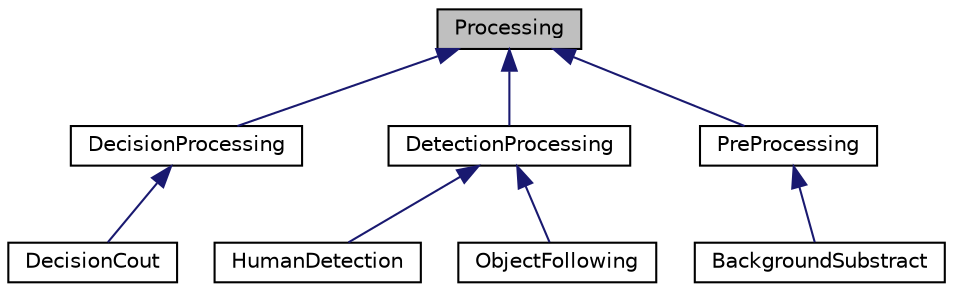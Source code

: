 digraph "Processing"
{
  edge [fontname="Helvetica",fontsize="10",labelfontname="Helvetica",labelfontsize="10"];
  node [fontname="Helvetica",fontsize="10",shape=record];
  Node1 [label="Processing",height=0.2,width=0.4,color="black", fillcolor="grey75", style="filled" fontcolor="black"];
  Node1 -> Node2 [dir="back",color="midnightblue",fontsize="10",style="solid",fontname="Helvetica"];
  Node2 [label="DecisionProcessing",height=0.2,width=0.4,color="black", fillcolor="white", style="filled",URL="$class_decision_processing.html"];
  Node2 -> Node3 [dir="back",color="midnightblue",fontsize="10",style="solid",fontname="Helvetica"];
  Node3 [label="DecisionCout",height=0.2,width=0.4,color="black", fillcolor="white", style="filled",URL="$class_decision_cout.html"];
  Node1 -> Node4 [dir="back",color="midnightblue",fontsize="10",style="solid",fontname="Helvetica"];
  Node4 [label="DetectionProcessing",height=0.2,width=0.4,color="black", fillcolor="white", style="filled",URL="$class_detection_processing.html"];
  Node4 -> Node5 [dir="back",color="midnightblue",fontsize="10",style="solid",fontname="Helvetica"];
  Node5 [label="HumanDetection",height=0.2,width=0.4,color="black", fillcolor="white", style="filled",URL="$class_human_detection.html"];
  Node4 -> Node6 [dir="back",color="midnightblue",fontsize="10",style="solid",fontname="Helvetica"];
  Node6 [label="ObjectFollowing",height=0.2,width=0.4,color="black", fillcolor="white", style="filled",URL="$class_object_following.html"];
  Node1 -> Node7 [dir="back",color="midnightblue",fontsize="10",style="solid",fontname="Helvetica"];
  Node7 [label="PreProcessing",height=0.2,width=0.4,color="black", fillcolor="white", style="filled",URL="$class_pre_processing.html"];
  Node7 -> Node8 [dir="back",color="midnightblue",fontsize="10",style="solid",fontname="Helvetica"];
  Node8 [label="BackgroundSubstract",height=0.2,width=0.4,color="black", fillcolor="white", style="filled",URL="$class_background_substract.html"];
}
